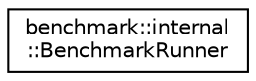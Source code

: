 digraph "Graphical Class Hierarchy"
{
 // LATEX_PDF_SIZE
  edge [fontname="Helvetica",fontsize="10",labelfontname="Helvetica",labelfontsize="10"];
  node [fontname="Helvetica",fontsize="10",shape=record];
  rankdir="LR";
  Node0 [label="benchmark::internal\l::BenchmarkRunner",height=0.2,width=0.4,color="black", fillcolor="white", style="filled",URL="$classbenchmark_1_1internal_1_1BenchmarkRunner.html",tooltip=" "];
}
